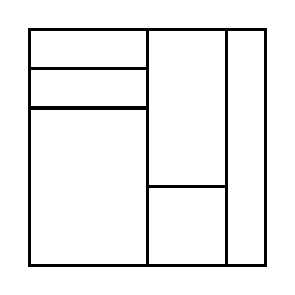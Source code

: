 \begin{tikzpicture}[very thick, scale=.5]
    \draw (0,5) rectangle (3,6);
    \draw (0,4) rectangle (3,5);
    \draw (0,0) rectangle (3,4);
    \draw (3,2) rectangle (5,6);
    \draw (3,0) rectangle (5,2);
    \draw (5,0) rectangle (6,6);
\end{tikzpicture}

